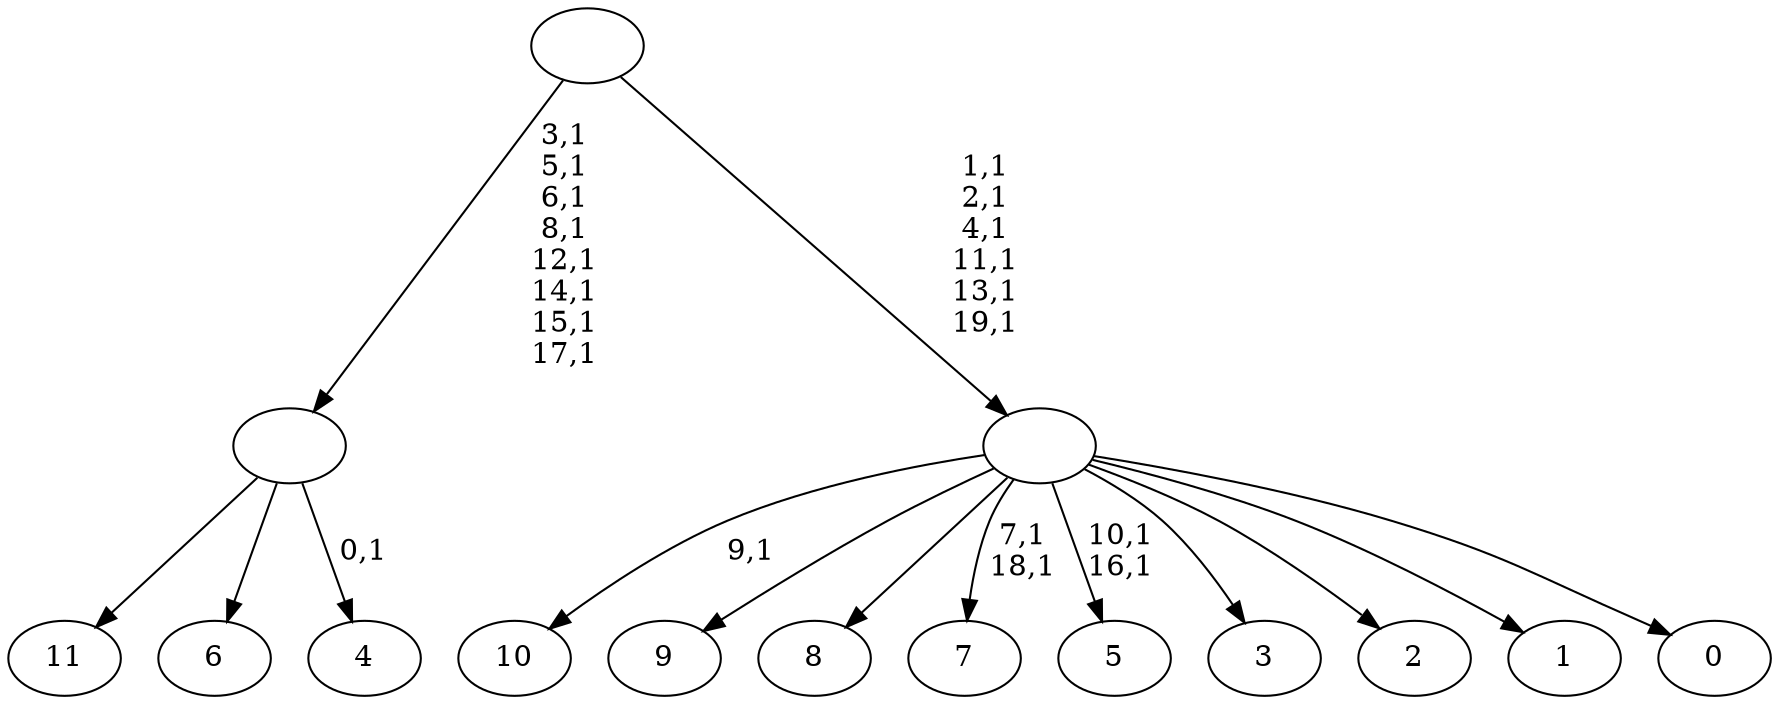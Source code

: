 digraph T {
	32 [label="11"]
	31 [label="10"]
	29 [label="9"]
	28 [label="8"]
	27 [label="7"]
	24 [label="6"]
	23 [label="5"]
	20 [label="4"]
	18 [label=""]
	10 [label="3"]
	9 [label="2"]
	8 [label="1"]
	7 [label="0"]
	6 [label=""]
	0 [label=""]
	18 -> 20 [label="0,1"]
	18 -> 32 [label=""]
	18 -> 24 [label=""]
	6 -> 23 [label="10,1\n16,1"]
	6 -> 27 [label="7,1\n18,1"]
	6 -> 31 [label="9,1"]
	6 -> 29 [label=""]
	6 -> 28 [label=""]
	6 -> 10 [label=""]
	6 -> 9 [label=""]
	6 -> 8 [label=""]
	6 -> 7 [label=""]
	0 -> 6 [label="1,1\n2,1\n4,1\n11,1\n13,1\n19,1"]
	0 -> 18 [label="3,1\n5,1\n6,1\n8,1\n12,1\n14,1\n15,1\n17,1"]
}
